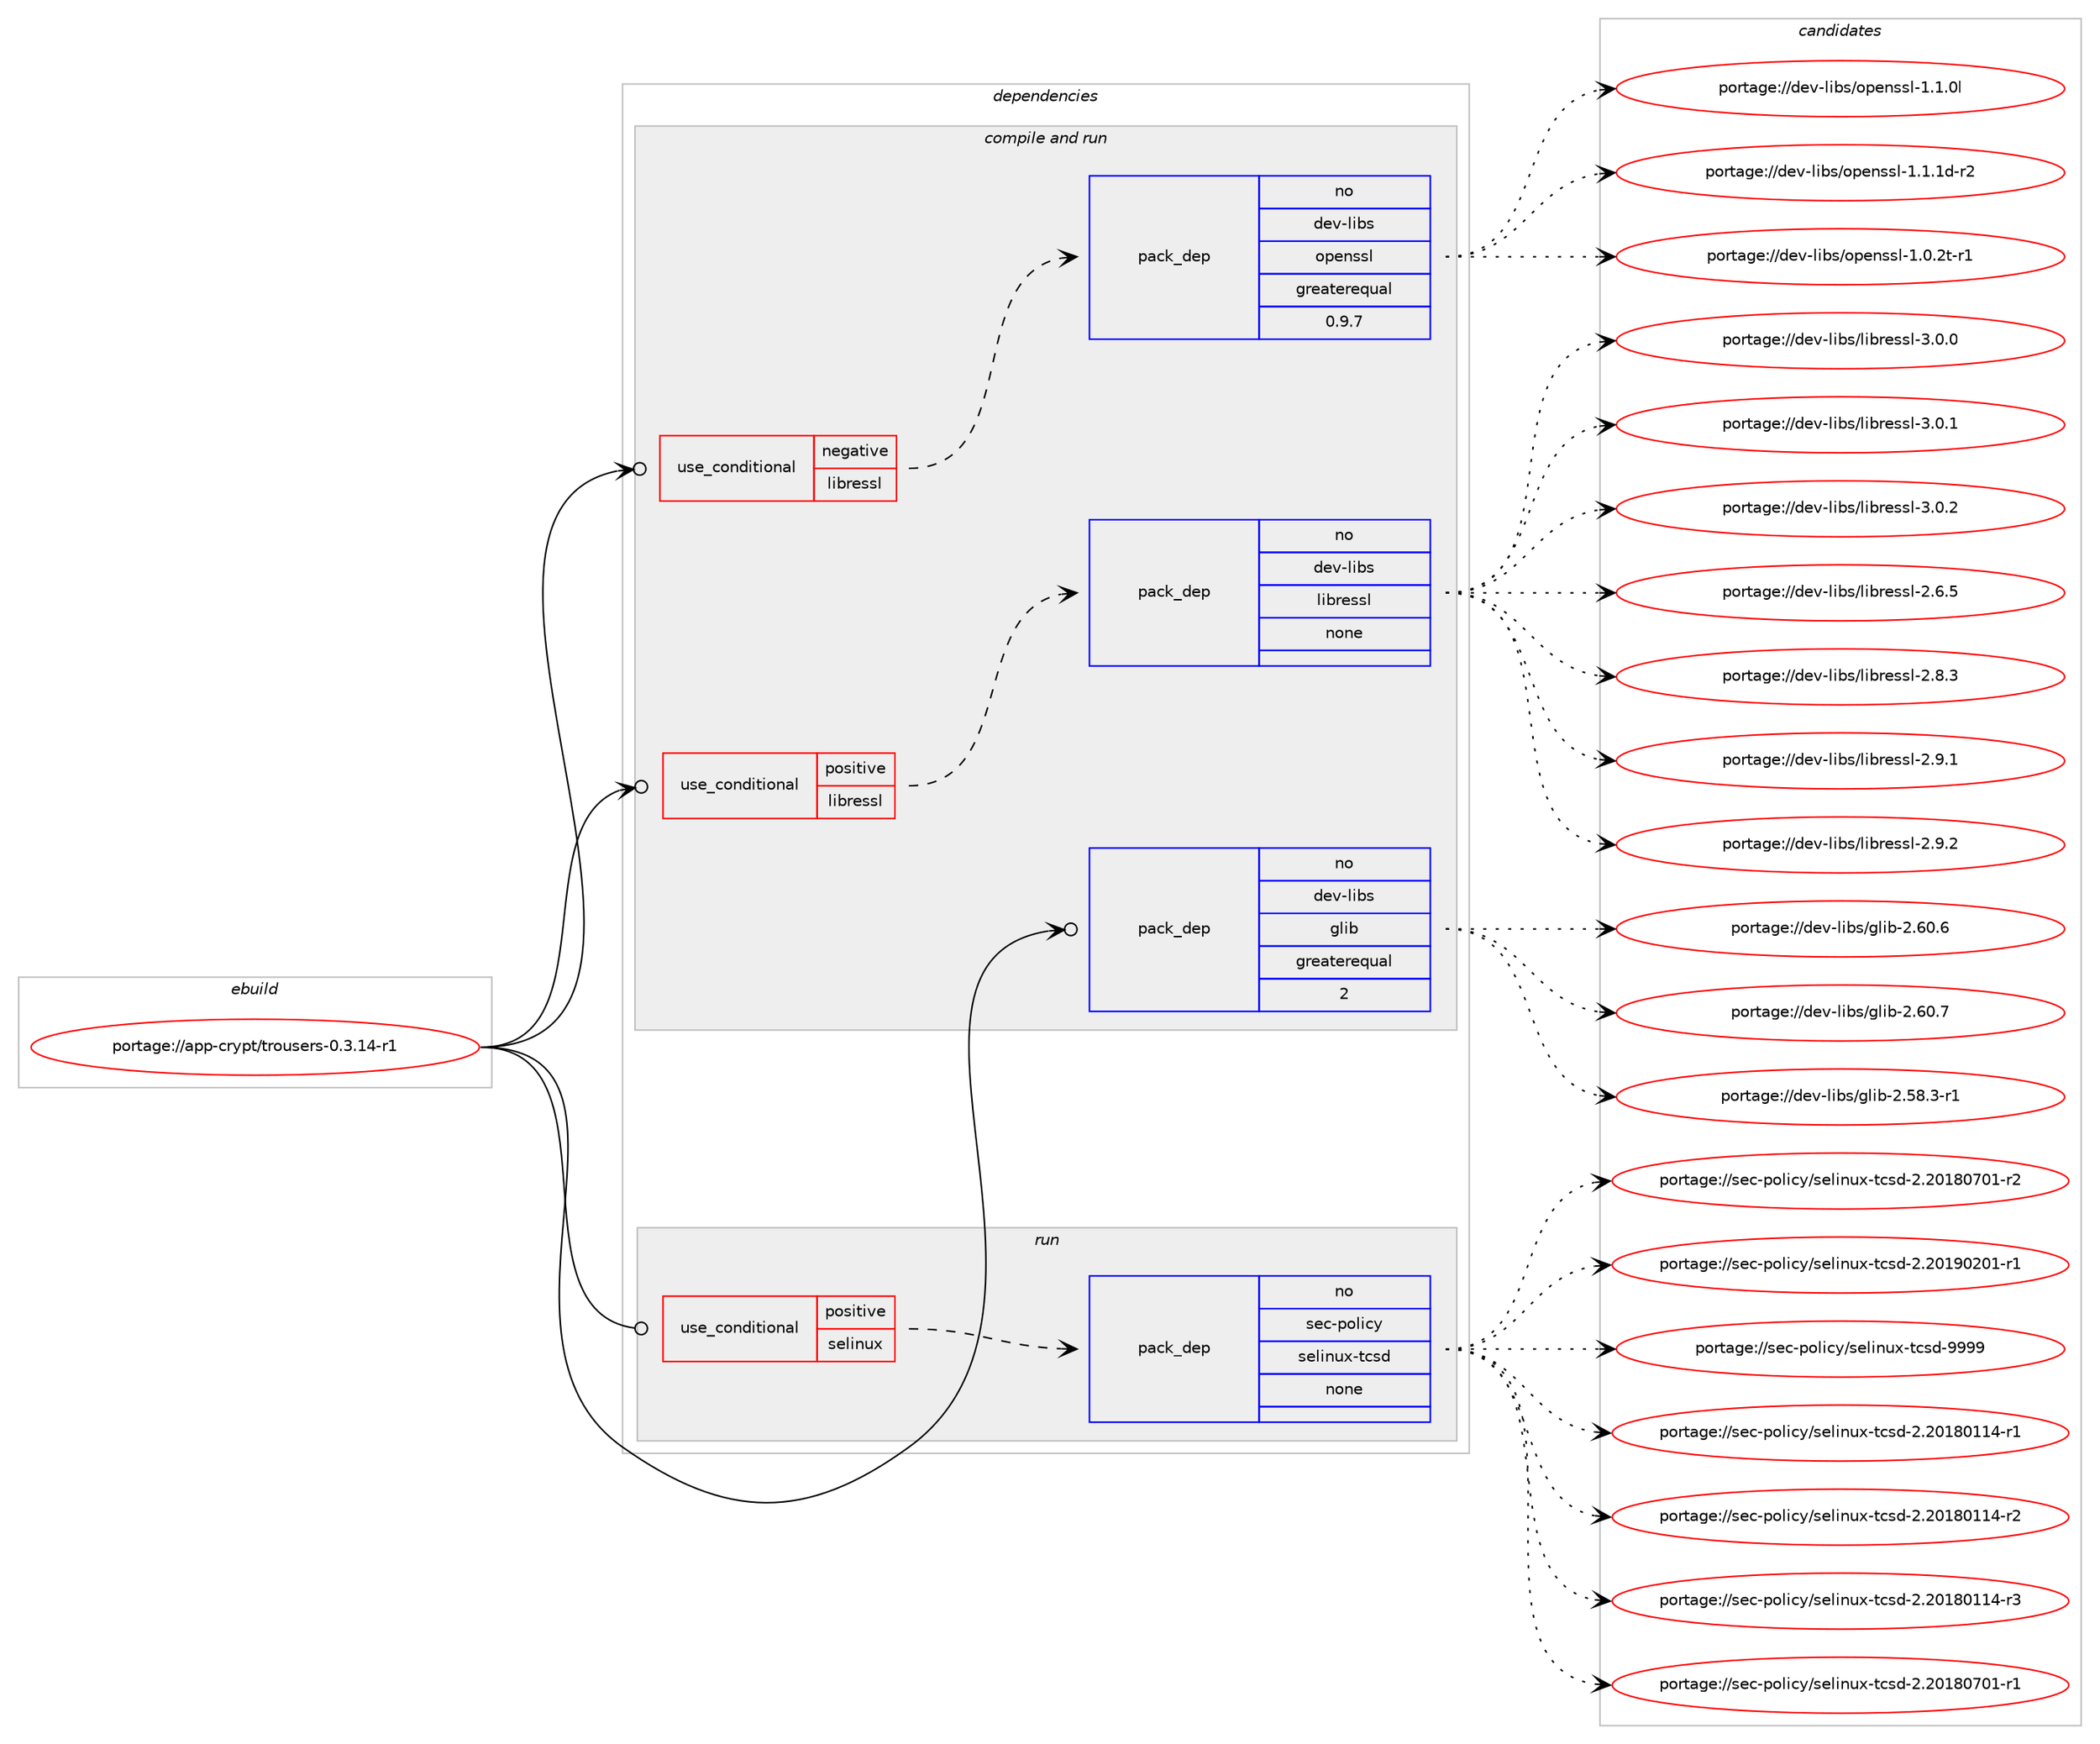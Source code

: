 digraph prolog {

# *************
# Graph options
# *************

newrank=true;
concentrate=true;
compound=true;
graph [rankdir=LR,fontname=Helvetica,fontsize=10,ranksep=1.5];#, ranksep=2.5, nodesep=0.2];
edge  [arrowhead=vee];
node  [fontname=Helvetica,fontsize=10];

# **********
# The ebuild
# **********

subgraph cluster_leftcol {
color=gray;
rank=same;
label=<<i>ebuild</i>>;
id [label="portage://app-crypt/trousers-0.3.14-r1", color=red, width=4, href="../app-crypt/trousers-0.3.14-r1.svg"];
}

# ****************
# The dependencies
# ****************

subgraph cluster_midcol {
color=gray;
label=<<i>dependencies</i>>;
subgraph cluster_compile {
fillcolor="#eeeeee";
style=filled;
label=<<i>compile</i>>;
}
subgraph cluster_compileandrun {
fillcolor="#eeeeee";
style=filled;
label=<<i>compile and run</i>>;
subgraph cond3550 {
dependency13885 [label=<<TABLE BORDER="0" CELLBORDER="1" CELLSPACING="0" CELLPADDING="4"><TR><TD ROWSPAN="3" CELLPADDING="10">use_conditional</TD></TR><TR><TD>negative</TD></TR><TR><TD>libressl</TD></TR></TABLE>>, shape=none, color=red];
subgraph pack10085 {
dependency13886 [label=<<TABLE BORDER="0" CELLBORDER="1" CELLSPACING="0" CELLPADDING="4" WIDTH="220"><TR><TD ROWSPAN="6" CELLPADDING="30">pack_dep</TD></TR><TR><TD WIDTH="110">no</TD></TR><TR><TD>dev-libs</TD></TR><TR><TD>openssl</TD></TR><TR><TD>greaterequal</TD></TR><TR><TD>0.9.7</TD></TR></TABLE>>, shape=none, color=blue];
}
dependency13885:e -> dependency13886:w [weight=20,style="dashed",arrowhead="vee"];
}
id:e -> dependency13885:w [weight=20,style="solid",arrowhead="odotvee"];
subgraph cond3551 {
dependency13887 [label=<<TABLE BORDER="0" CELLBORDER="1" CELLSPACING="0" CELLPADDING="4"><TR><TD ROWSPAN="3" CELLPADDING="10">use_conditional</TD></TR><TR><TD>positive</TD></TR><TR><TD>libressl</TD></TR></TABLE>>, shape=none, color=red];
subgraph pack10086 {
dependency13888 [label=<<TABLE BORDER="0" CELLBORDER="1" CELLSPACING="0" CELLPADDING="4" WIDTH="220"><TR><TD ROWSPAN="6" CELLPADDING="30">pack_dep</TD></TR><TR><TD WIDTH="110">no</TD></TR><TR><TD>dev-libs</TD></TR><TR><TD>libressl</TD></TR><TR><TD>none</TD></TR><TR><TD></TD></TR></TABLE>>, shape=none, color=blue];
}
dependency13887:e -> dependency13888:w [weight=20,style="dashed",arrowhead="vee"];
}
id:e -> dependency13887:w [weight=20,style="solid",arrowhead="odotvee"];
subgraph pack10087 {
dependency13889 [label=<<TABLE BORDER="0" CELLBORDER="1" CELLSPACING="0" CELLPADDING="4" WIDTH="220"><TR><TD ROWSPAN="6" CELLPADDING="30">pack_dep</TD></TR><TR><TD WIDTH="110">no</TD></TR><TR><TD>dev-libs</TD></TR><TR><TD>glib</TD></TR><TR><TD>greaterequal</TD></TR><TR><TD>2</TD></TR></TABLE>>, shape=none, color=blue];
}
id:e -> dependency13889:w [weight=20,style="solid",arrowhead="odotvee"];
}
subgraph cluster_run {
fillcolor="#eeeeee";
style=filled;
label=<<i>run</i>>;
subgraph cond3552 {
dependency13890 [label=<<TABLE BORDER="0" CELLBORDER="1" CELLSPACING="0" CELLPADDING="4"><TR><TD ROWSPAN="3" CELLPADDING="10">use_conditional</TD></TR><TR><TD>positive</TD></TR><TR><TD>selinux</TD></TR></TABLE>>, shape=none, color=red];
subgraph pack10088 {
dependency13891 [label=<<TABLE BORDER="0" CELLBORDER="1" CELLSPACING="0" CELLPADDING="4" WIDTH="220"><TR><TD ROWSPAN="6" CELLPADDING="30">pack_dep</TD></TR><TR><TD WIDTH="110">no</TD></TR><TR><TD>sec-policy</TD></TR><TR><TD>selinux-tcsd</TD></TR><TR><TD>none</TD></TR><TR><TD></TD></TR></TABLE>>, shape=none, color=blue];
}
dependency13890:e -> dependency13891:w [weight=20,style="dashed",arrowhead="vee"];
}
id:e -> dependency13890:w [weight=20,style="solid",arrowhead="odot"];
}
}

# **************
# The candidates
# **************

subgraph cluster_choices {
rank=same;
color=gray;
label=<<i>candidates</i>>;

subgraph choice10085 {
color=black;
nodesep=1;
choiceportage1001011184510810598115471111121011101151151084549464846501164511449 [label="portage://dev-libs/openssl-1.0.2t-r1", color=red, width=4,href="../dev-libs/openssl-1.0.2t-r1.svg"];
choiceportage100101118451081059811547111112101110115115108454946494648108 [label="portage://dev-libs/openssl-1.1.0l", color=red, width=4,href="../dev-libs/openssl-1.1.0l.svg"];
choiceportage1001011184510810598115471111121011101151151084549464946491004511450 [label="portage://dev-libs/openssl-1.1.1d-r2", color=red, width=4,href="../dev-libs/openssl-1.1.1d-r2.svg"];
dependency13886:e -> choiceportage1001011184510810598115471111121011101151151084549464846501164511449:w [style=dotted,weight="100"];
dependency13886:e -> choiceportage100101118451081059811547111112101110115115108454946494648108:w [style=dotted,weight="100"];
dependency13886:e -> choiceportage1001011184510810598115471111121011101151151084549464946491004511450:w [style=dotted,weight="100"];
}
subgraph choice10086 {
color=black;
nodesep=1;
choiceportage10010111845108105981154710810598114101115115108455046544653 [label="portage://dev-libs/libressl-2.6.5", color=red, width=4,href="../dev-libs/libressl-2.6.5.svg"];
choiceportage10010111845108105981154710810598114101115115108455046564651 [label="portage://dev-libs/libressl-2.8.3", color=red, width=4,href="../dev-libs/libressl-2.8.3.svg"];
choiceportage10010111845108105981154710810598114101115115108455046574649 [label="portage://dev-libs/libressl-2.9.1", color=red, width=4,href="../dev-libs/libressl-2.9.1.svg"];
choiceportage10010111845108105981154710810598114101115115108455046574650 [label="portage://dev-libs/libressl-2.9.2", color=red, width=4,href="../dev-libs/libressl-2.9.2.svg"];
choiceportage10010111845108105981154710810598114101115115108455146484648 [label="portage://dev-libs/libressl-3.0.0", color=red, width=4,href="../dev-libs/libressl-3.0.0.svg"];
choiceportage10010111845108105981154710810598114101115115108455146484649 [label="portage://dev-libs/libressl-3.0.1", color=red, width=4,href="../dev-libs/libressl-3.0.1.svg"];
choiceportage10010111845108105981154710810598114101115115108455146484650 [label="portage://dev-libs/libressl-3.0.2", color=red, width=4,href="../dev-libs/libressl-3.0.2.svg"];
dependency13888:e -> choiceportage10010111845108105981154710810598114101115115108455046544653:w [style=dotted,weight="100"];
dependency13888:e -> choiceportage10010111845108105981154710810598114101115115108455046564651:w [style=dotted,weight="100"];
dependency13888:e -> choiceportage10010111845108105981154710810598114101115115108455046574649:w [style=dotted,weight="100"];
dependency13888:e -> choiceportage10010111845108105981154710810598114101115115108455046574650:w [style=dotted,weight="100"];
dependency13888:e -> choiceportage10010111845108105981154710810598114101115115108455146484648:w [style=dotted,weight="100"];
dependency13888:e -> choiceportage10010111845108105981154710810598114101115115108455146484649:w [style=dotted,weight="100"];
dependency13888:e -> choiceportage10010111845108105981154710810598114101115115108455146484650:w [style=dotted,weight="100"];
}
subgraph choice10087 {
color=black;
nodesep=1;
choiceportage10010111845108105981154710310810598455046535646514511449 [label="portage://dev-libs/glib-2.58.3-r1", color=red, width=4,href="../dev-libs/glib-2.58.3-r1.svg"];
choiceportage1001011184510810598115471031081059845504654484654 [label="portage://dev-libs/glib-2.60.6", color=red, width=4,href="../dev-libs/glib-2.60.6.svg"];
choiceportage1001011184510810598115471031081059845504654484655 [label="portage://dev-libs/glib-2.60.7", color=red, width=4,href="../dev-libs/glib-2.60.7.svg"];
dependency13889:e -> choiceportage10010111845108105981154710310810598455046535646514511449:w [style=dotted,weight="100"];
dependency13889:e -> choiceportage1001011184510810598115471031081059845504654484654:w [style=dotted,weight="100"];
dependency13889:e -> choiceportage1001011184510810598115471031081059845504654484655:w [style=dotted,weight="100"];
}
subgraph choice10088 {
color=black;
nodesep=1;
choiceportage11510199451121111081059912147115101108105110117120451169911510045504650484956484949524511449 [label="portage://sec-policy/selinux-tcsd-2.20180114-r1", color=red, width=4,href="../sec-policy/selinux-tcsd-2.20180114-r1.svg"];
choiceportage11510199451121111081059912147115101108105110117120451169911510045504650484956484949524511450 [label="portage://sec-policy/selinux-tcsd-2.20180114-r2", color=red, width=4,href="../sec-policy/selinux-tcsd-2.20180114-r2.svg"];
choiceportage11510199451121111081059912147115101108105110117120451169911510045504650484956484949524511451 [label="portage://sec-policy/selinux-tcsd-2.20180114-r3", color=red, width=4,href="../sec-policy/selinux-tcsd-2.20180114-r3.svg"];
choiceportage11510199451121111081059912147115101108105110117120451169911510045504650484956485548494511449 [label="portage://sec-policy/selinux-tcsd-2.20180701-r1", color=red, width=4,href="../sec-policy/selinux-tcsd-2.20180701-r1.svg"];
choiceportage11510199451121111081059912147115101108105110117120451169911510045504650484956485548494511450 [label="portage://sec-policy/selinux-tcsd-2.20180701-r2", color=red, width=4,href="../sec-policy/selinux-tcsd-2.20180701-r2.svg"];
choiceportage11510199451121111081059912147115101108105110117120451169911510045504650484957485048494511449 [label="portage://sec-policy/selinux-tcsd-2.20190201-r1", color=red, width=4,href="../sec-policy/selinux-tcsd-2.20190201-r1.svg"];
choiceportage1151019945112111108105991214711510110810511011712045116991151004557575757 [label="portage://sec-policy/selinux-tcsd-9999", color=red, width=4,href="../sec-policy/selinux-tcsd-9999.svg"];
dependency13891:e -> choiceportage11510199451121111081059912147115101108105110117120451169911510045504650484956484949524511449:w [style=dotted,weight="100"];
dependency13891:e -> choiceportage11510199451121111081059912147115101108105110117120451169911510045504650484956484949524511450:w [style=dotted,weight="100"];
dependency13891:e -> choiceportage11510199451121111081059912147115101108105110117120451169911510045504650484956484949524511451:w [style=dotted,weight="100"];
dependency13891:e -> choiceportage11510199451121111081059912147115101108105110117120451169911510045504650484956485548494511449:w [style=dotted,weight="100"];
dependency13891:e -> choiceportage11510199451121111081059912147115101108105110117120451169911510045504650484956485548494511450:w [style=dotted,weight="100"];
dependency13891:e -> choiceportage11510199451121111081059912147115101108105110117120451169911510045504650484957485048494511449:w [style=dotted,weight="100"];
dependency13891:e -> choiceportage1151019945112111108105991214711510110810511011712045116991151004557575757:w [style=dotted,weight="100"];
}
}

}
